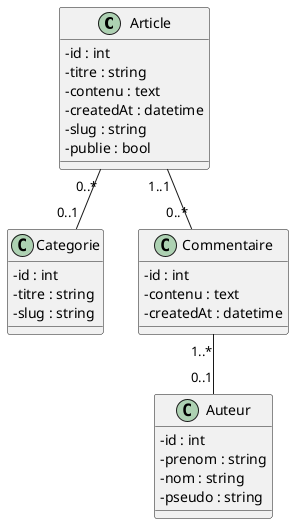 @startuml
'https://plantuml.com/
skinparam classAttributeIconSize 0

class Article {
    - id : int
    - titre : string
    - contenu : text
    - createdAt : datetime
    - slug : string
    - publie : bool
}

class Categorie {
    - id : int
    - titre : string
    - slug : string
}

class Commentaire {
    - id : int
    - contenu : text
    - createdAt : datetime
}

class Auteur {
    - id : int
    - prenom : string
    - nom : string
    - pseudo : string
}

Article"0..*"--"0..1"Categorie
Article"1..1"--"0..*"Commentaire
Commentaire"1..*"--"0..1"Auteur

@enduml